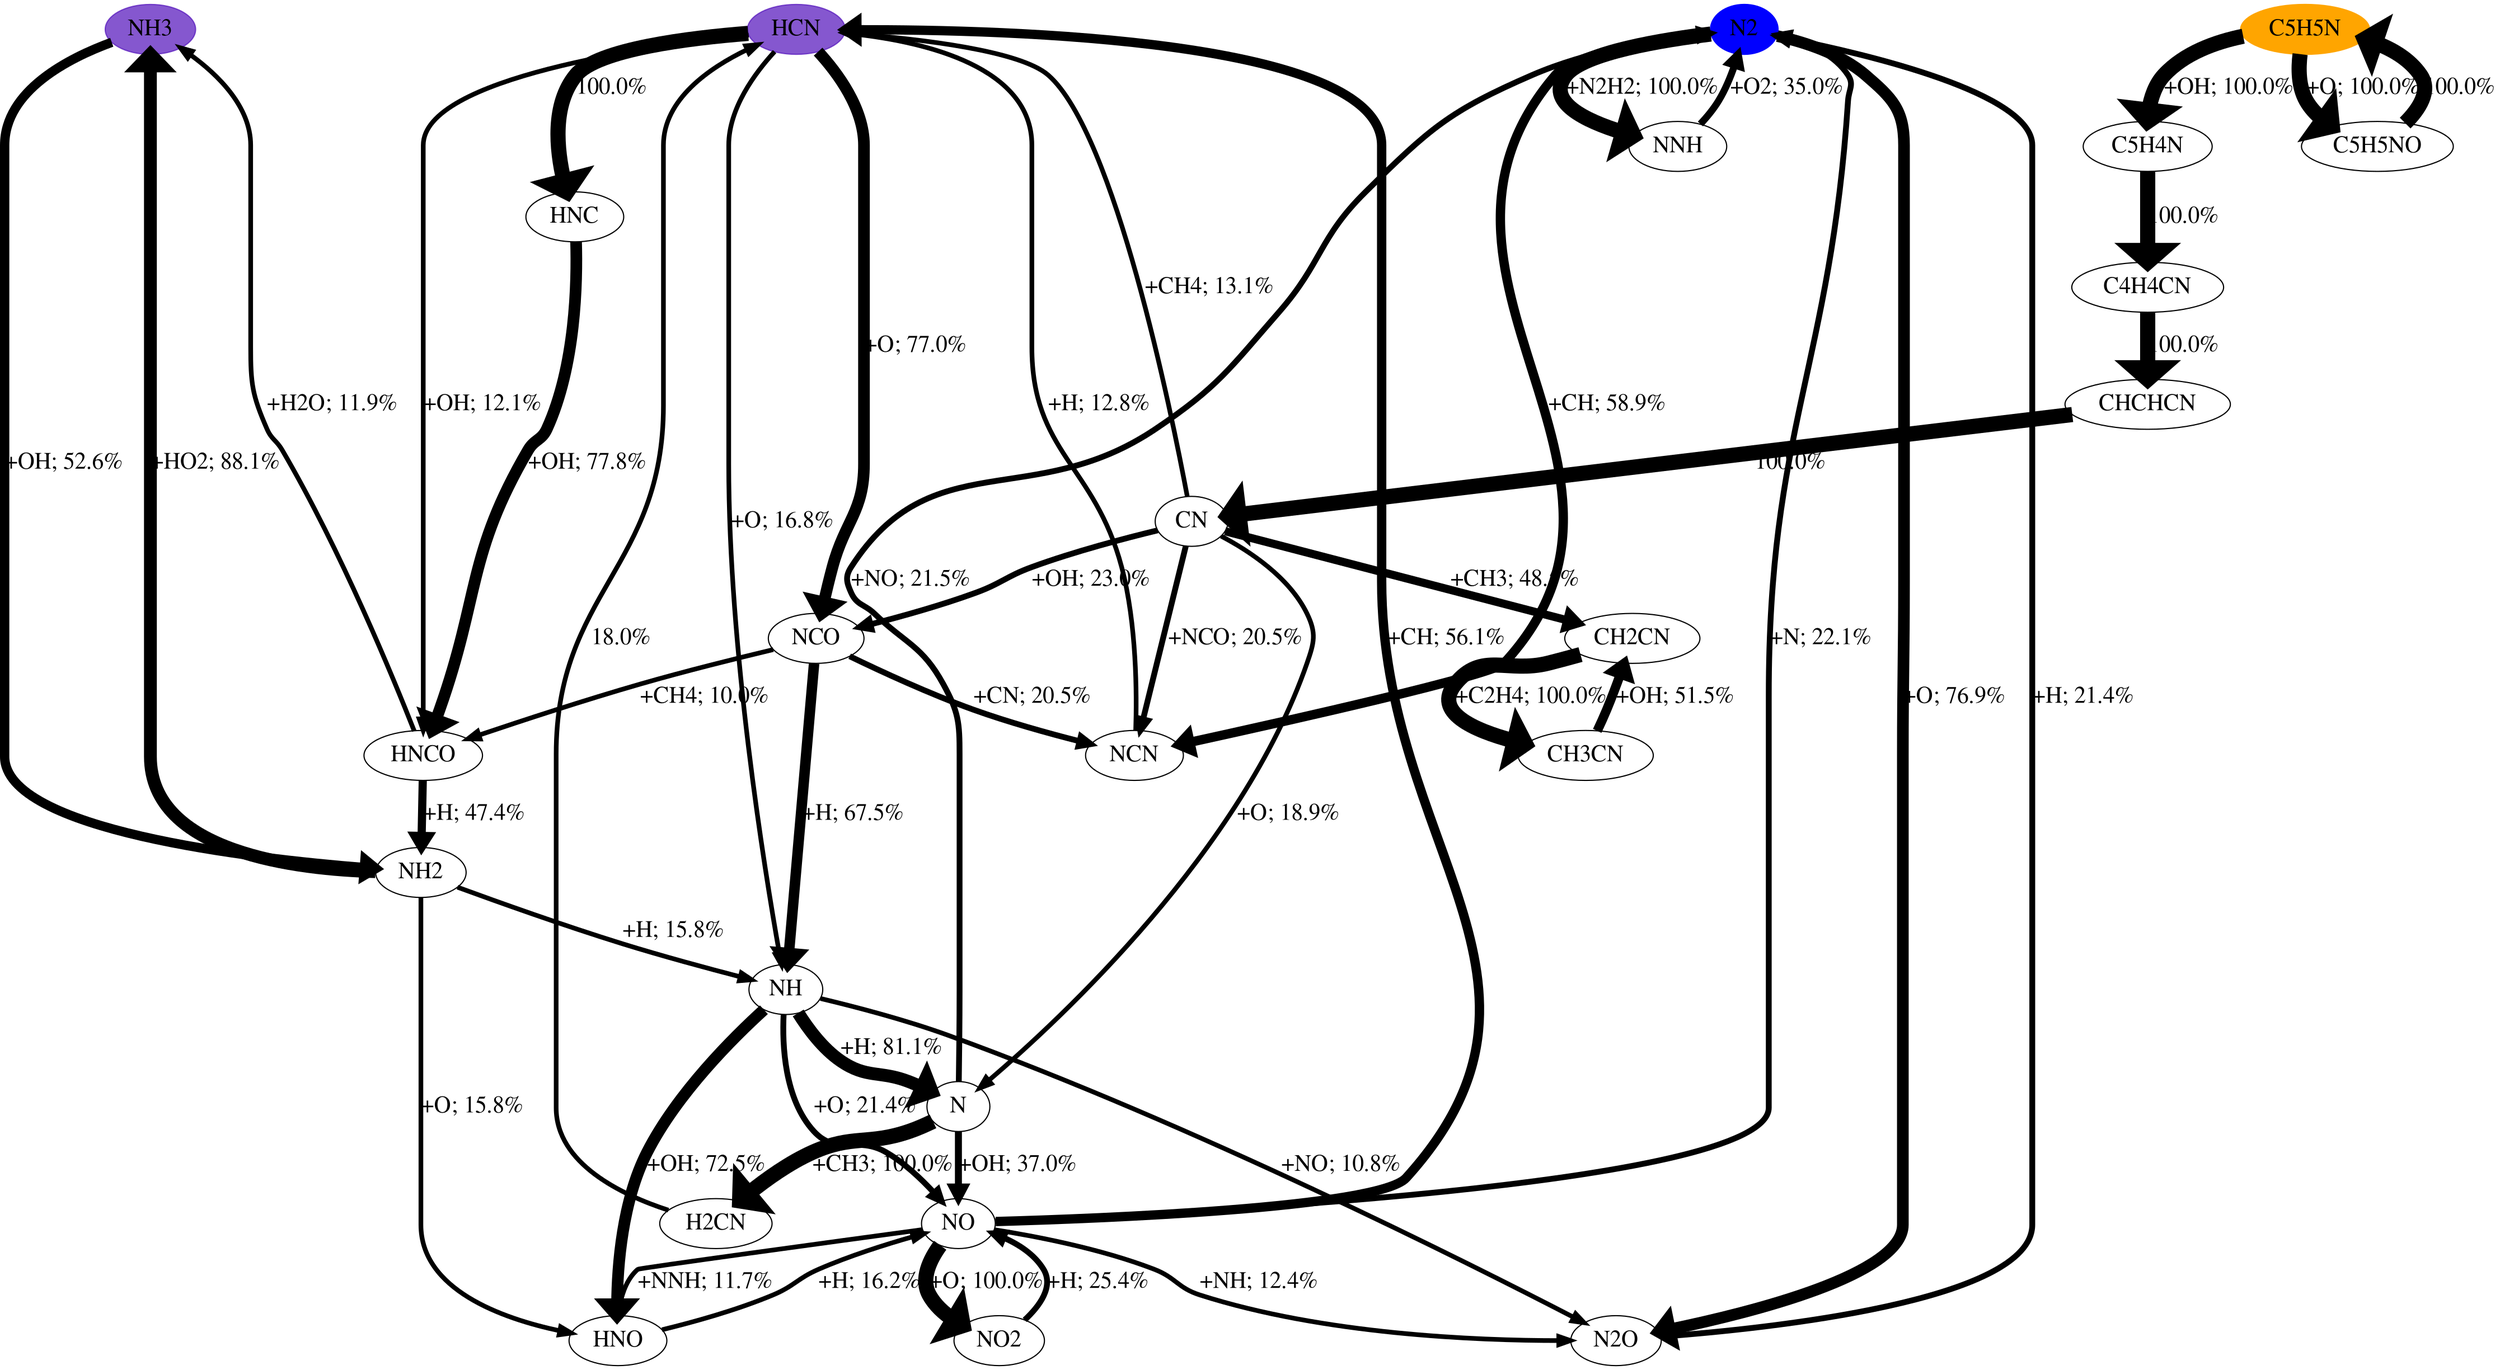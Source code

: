 digraph {
    graph [b="0,0,1558,558", rankdir=TB, center=true];
	NO -> N2 [label="+N; 22.1%" fontcolor=black fontname=Times fontsize=20 penwidth=5]
	NO -> HNO [label="+NNH; 11.7%" fontcolor=black fontname=Times fontsize=20 penwidth=4]
	NO -> N2O [label="+NH; 12.4%" fontcolor=black fontname=Times fontsize=20 penwidth=4]
	NO -> NO2 [label="+O; 100.0%" fontcolor=black fontname=Times fontsize=20 penwidth=13]
	NO -> HCN [label="+CH; 56.1%" fontcolor=black fontname=Times fontsize=20 penwidth=8]
	N2 -> NNH [label="+N2H2; 100.0%" fontcolor=black fontname=Times fontsize=20 penwidth=13]
	N2 -> N2O [label="+O; 76.9%" fontcolor=black fontname=Times fontsize=20 penwidth=10]
	N2 -> NCN [label="+CH; 58.9%" fontcolor=black fontname=Times fontsize=20 penwidth=8]
	HNO -> NO [label="+H; 16.2%" fontcolor=black fontname=Times fontsize=20 penwidth=4]
	HCN -> NH [label="+O; 16.8%" fontcolor=black fontname=Times fontsize=20 penwidth=4]
	HCN -> HNC [label="100.0%" fontcolor=black fontname=Times fontsize=20 penwidth=13]
	HCN -> HNCO [label="+OH; 12.1%" fontcolor=black fontname=Times fontsize=20 penwidth=4]
	HCN -> NCO [label="+O; 77.0%" fontcolor=black fontname=Times fontsize=20 penwidth=10]
	N2O -> N2 [label="+H; 21.4%" fontcolor=black fontname=Times fontsize=20 penwidth=5]
	C5H5N -> C5H4N [label="+OH; 100.0%" fontcolor=black fontname=Times fontsize=20 penwidth=13]
	C5H5N -> C5H5NO [label="+O; 100.0%" fontcolor=black fontname=Times fontsize=20 penwidth=13]
	NO2 -> NO [label="+H; 25.4%" fontcolor=black fontname=Times fontsize=20 penwidth=5]
	NH3 -> NH2 [label="+OH; 52.6%" fontcolor=black fontname=Times fontsize=20 penwidth=8]
	NNH -> N2 [label="+O2; 35.0%" fontcolor=black fontname=Times fontsize=20 penwidth=6]
	NCN -> HCN [label="+H; 12.8%" fontcolor=black fontname=Times fontsize=20 penwidth=4]
	NH -> HNO [label="+OH; 72.5%" fontcolor=black fontname=Times fontsize=20 penwidth=10]
	NH -> N [label="+H; 81.1%" fontcolor=black fontname=Times fontsize=20 penwidth=11]
	NH -> N2O [label="+NO; 10.8%" fontcolor=black fontname=Times fontsize=20 penwidth=4]
	NH -> NO [label="+O; 21.4%" fontcolor=black fontname=Times fontsize=20 penwidth=5]
	HNC -> HNCO [label="+OH; 77.8%" fontcolor=black fontname=Times fontsize=20 penwidth=10]
	HNCO -> NH2 [label="+H; 47.4%" fontcolor=black fontname=Times fontsize=20 penwidth=7]
	HNCO -> NH3 [label="+H2O; 11.9%" fontcolor=black fontname=Times fontsize=20 penwidth=4]
	NCO -> NH [label="+H; 67.5%" fontcolor=black fontname=Times fontsize=20 penwidth=9]
	NCO -> HNCO [label="+CH4; 10.0%" fontcolor=black fontname=Times fontsize=20 penwidth=4]
	NCO -> NCN [label="+CN; 20.5%" fontcolor=black fontname=Times fontsize=20 penwidth=5]
	C5H4N -> C4H4CN [label="100.0%" fontcolor=black fontname=Times fontsize=20 penwidth=13]
	C5H5NO -> C5H5N [label="100.0%" fontcolor=black fontname=Times fontsize=20 penwidth=13]
	NH2 -> NH [label="+H; 15.8%" fontcolor=black fontname=Times fontsize=20 penwidth=4]
	NH2 -> HNO [label="+O; 15.8%" fontcolor=black fontname=Times fontsize=20 penwidth=4]
	NH2 -> NH3 [label="+HO2; 88.1%" fontcolor=black fontname=Times fontsize=20 penwidth=11]
	N -> N2 [label="+NO; 21.5%" fontcolor=black fontname=Times fontsize=20 penwidth=5]
	N -> NO [label="+OH; 37.0%" fontcolor=black fontname=Times fontsize=20 penwidth=6]
	N -> H2CN [label="+CH3; 100.0%" fontcolor=black fontname=Times fontsize=20 penwidth=13]
	C4H4CN -> CHCHCN [label="100.0%" fontcolor=black fontname=Times fontsize=20 penwidth=13]
	H2CN -> HCN [label="18.0%" fontcolor=black fontname=Times fontsize=20 penwidth=4]
	CHCHCN -> CN [label="100.0%" fontcolor=black fontname=Times fontsize=20 penwidth=13]
	CN -> N [label="+O; 18.9%" fontcolor=black fontname=Times fontsize=20 penwidth=4]
	CN -> HCN [label="+CH4; 13.1%" fontcolor=black fontname=Times fontsize=20 penwidth=4]
	CN -> NCO [label="+OH; 23.0%" fontcolor=black fontname=Times fontsize=20 penwidth=5]
	CN -> NCN [label="+NCO; 20.5%" fontcolor=black fontname=Times fontsize=20 penwidth=5]
	CN -> CH2CN [label="+CH3; 48.5%" fontcolor=black fontname=Times fontsize=20 penwidth=7]
	CH2CN -> CH3CN [label="+C2H4; 100.0%" fontcolor=black fontname=Times fontsize=20 penwidth=13]
	CH3CN -> CH2CN [label="+OH; 51.5%" fontcolor=black fontname=Times fontsize=20 penwidth=8]
	NO [fontname=Times fontsize=20]
	N2 [fontname=Times fontsize=20]
	HNO [fontname=Times fontsize=20]
	HCN [fontname=Times fontsize=20]
	N2O [fontname=Times fontsize=20]
	C5H5N [fontname=Times fontsize=20]
	NO2 [fontname=Times fontsize=20]
	NH3 [fontname=Times fontsize=20]
	NNH [fontname=Times fontsize=20]
	NCN [fontname=Times fontsize=20]
	NH [fontname=Times fontsize=20]
	HNC [fontname=Times fontsize=20]
	HNCO [fontname=Times fontsize=20]
	NCO [fontname=Times fontsize=20]
	C5H4N [fontname=Times fontsize=20]
	C5H5NO [fontname=Times fontsize=20]
	NH2 [fontname=Times fontsize=20]
	N [fontname=Times fontsize=20]
	C4H4CN [fontname=Times fontsize=20]
	H2CN [fontname=Times fontsize=20]
	CHCHCN [fontname=Times fontsize=20]
	CN [fontname=Times fontsize=20]
	CH2CN [fontname=Times fontsize=20]
	CH3CN [fontname=Times fontsize=20]
	HCN [color="#500dbab1" fillcolor="#500dbab1" style=filled]
	NH3 [color="#500dbab1" fillcolor="#500dbab1" style=filled]
	C5H5N [color=orange fillcolor=orange style=filled]
	N2 [color=blue fillcolor=blue style=filled]

    {rank="source"; C5H5N,NH3,HCN,N2}
}
